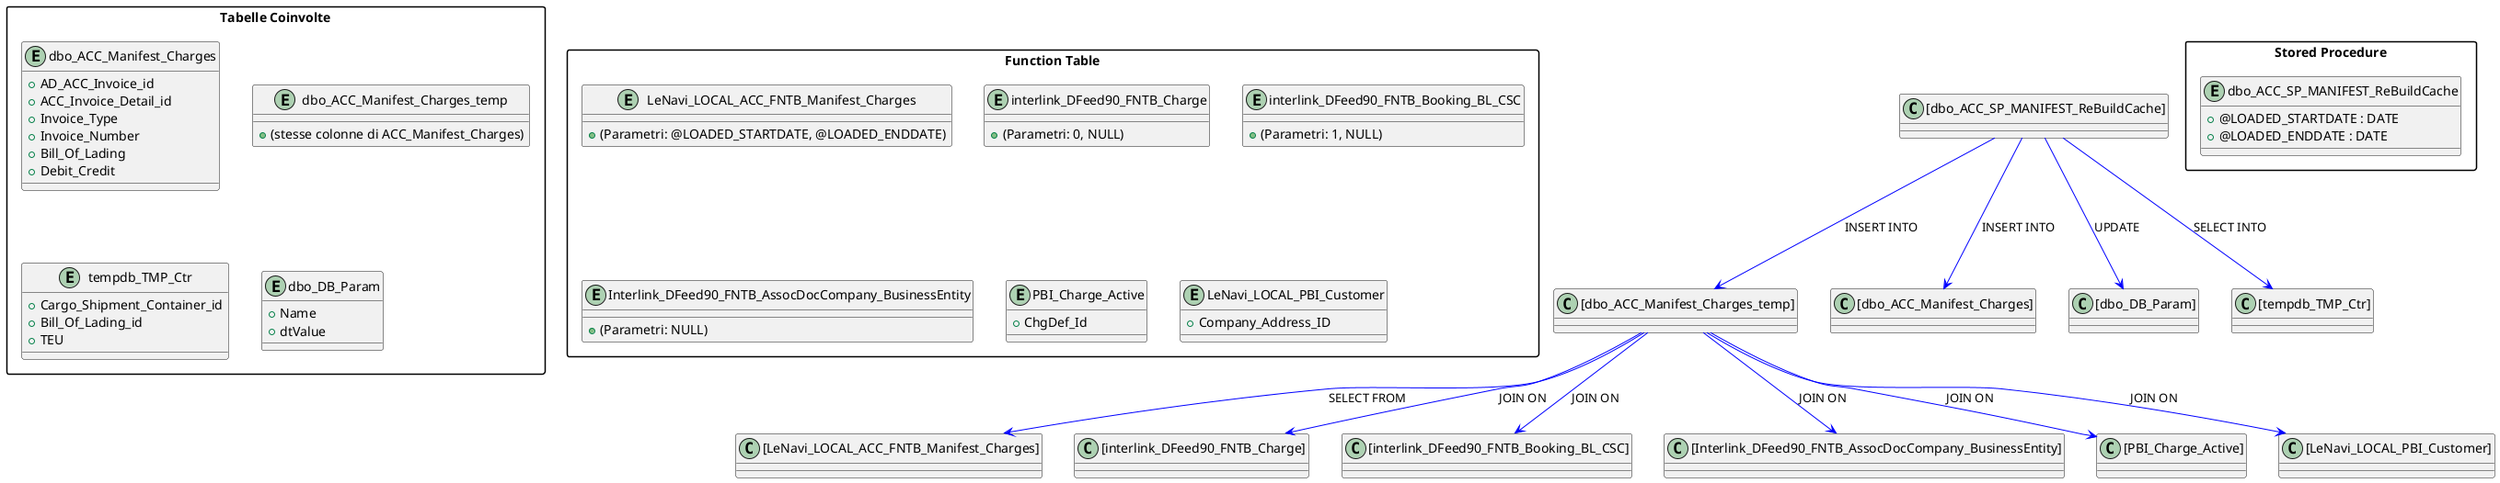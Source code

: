 @startuml
skinparam direction top to bottom
skinparam packageStyle rectangle
skinparam arrowColor #blue

package "Stored Procedure" {
  entity "[dbo_ACC_SP_MANIFEST_ReBuildCache]" {
    + @LOADED_STARTDATE : DATE
    + @LOADED_ENDDATE : DATE
  }
}

package "Tabelle Coinvolte" {
  entity "[dbo_ACC_Manifest_Charges]" {
    + AD_ACC_Invoice_id
    + ACC_Invoice_Detail_id
    + Invoice_Type
    + Invoice_Number
    + Bill_Of_Lading
    + Debit_Credit
  }

  entity "[dbo_ACC_Manifest_Charges_temp]" {
    + (stesse colonne di ACC_Manifest_Charges)
  }

  entity "[tempdb_TMP_Ctr]" {
    + Cargo_Shipment_Container_id
    + Bill_Of_Lading_id
    + TEU
  }

  entity "[dbo_DB_Param]" {
    + Name
    + dtValue
  }
}

package "Function Table" {
  entity "[LeNavi_LOCAL_ACC_FNTB_Manifest_Charges]" {
    + (Parametri: @LOADED_STARTDATE, @LOADED_ENDDATE)
  }
  entity "[interlink_DFeed90_FNTB_Charge]" {
    + (Parametri: 0, NULL)
  }
  entity "[interlink_DFeed90_FNTB_Booking_BL_CSC]" {
    + (Parametri: 1, NULL)
  }
  entity "[Interlink_DFeed90_FNTB_AssocDocCompany_BusinessEntity]" {
    + (Parametri: NULL)
  }
  entity "[PBI_Charge_Active]" {
    + ChgDef_Id
  }
  entity "[LeNavi_LOCAL_PBI_Customer]" {
    + Company_Address_ID
  }
}

"[dbo_ACC_SP_MANIFEST_ReBuildCache]" --> "[dbo_ACC_Manifest_Charges_temp]" : INSERT INTO
"[dbo_ACC_SP_MANIFEST_ReBuildCache]" --> "[dbo_ACC_Manifest_Charges]" : INSERT INTO
"[dbo_ACC_SP_MANIFEST_ReBuildCache]" --> "[dbo_DB_Param]" : UPDATE
"[dbo_ACC_Manifest_Charges_temp]" --> "[LeNavi_LOCAL_ACC_FNTB_Manifest_Charges]" : SELECT FROM
"[dbo_ACC_Manifest_Charges_temp]" --> "[interlink_DFeed90_FNTB_Charge]" : JOIN ON
"[dbo_ACC_Manifest_Charges_temp]" --> "[interlink_DFeed90_FNTB_Booking_BL_CSC]" : JOIN ON
"[dbo_ACC_Manifest_Charges_temp]" --> "[Interlink_DFeed90_FNTB_AssocDocCompany_BusinessEntity]" : JOIN ON
"[dbo_ACC_Manifest_Charges_temp]" --> "[PBI_Charge_Active]" : JOIN ON
"[dbo_ACC_Manifest_Charges_temp]" --> "[LeNavi_LOCAL_PBI_Customer]" : JOIN ON
"[dbo_ACC_SP_MANIFEST_ReBuildCache]" --> "[tempdb_TMP_Ctr]" : SELECT INTO

@enduml

